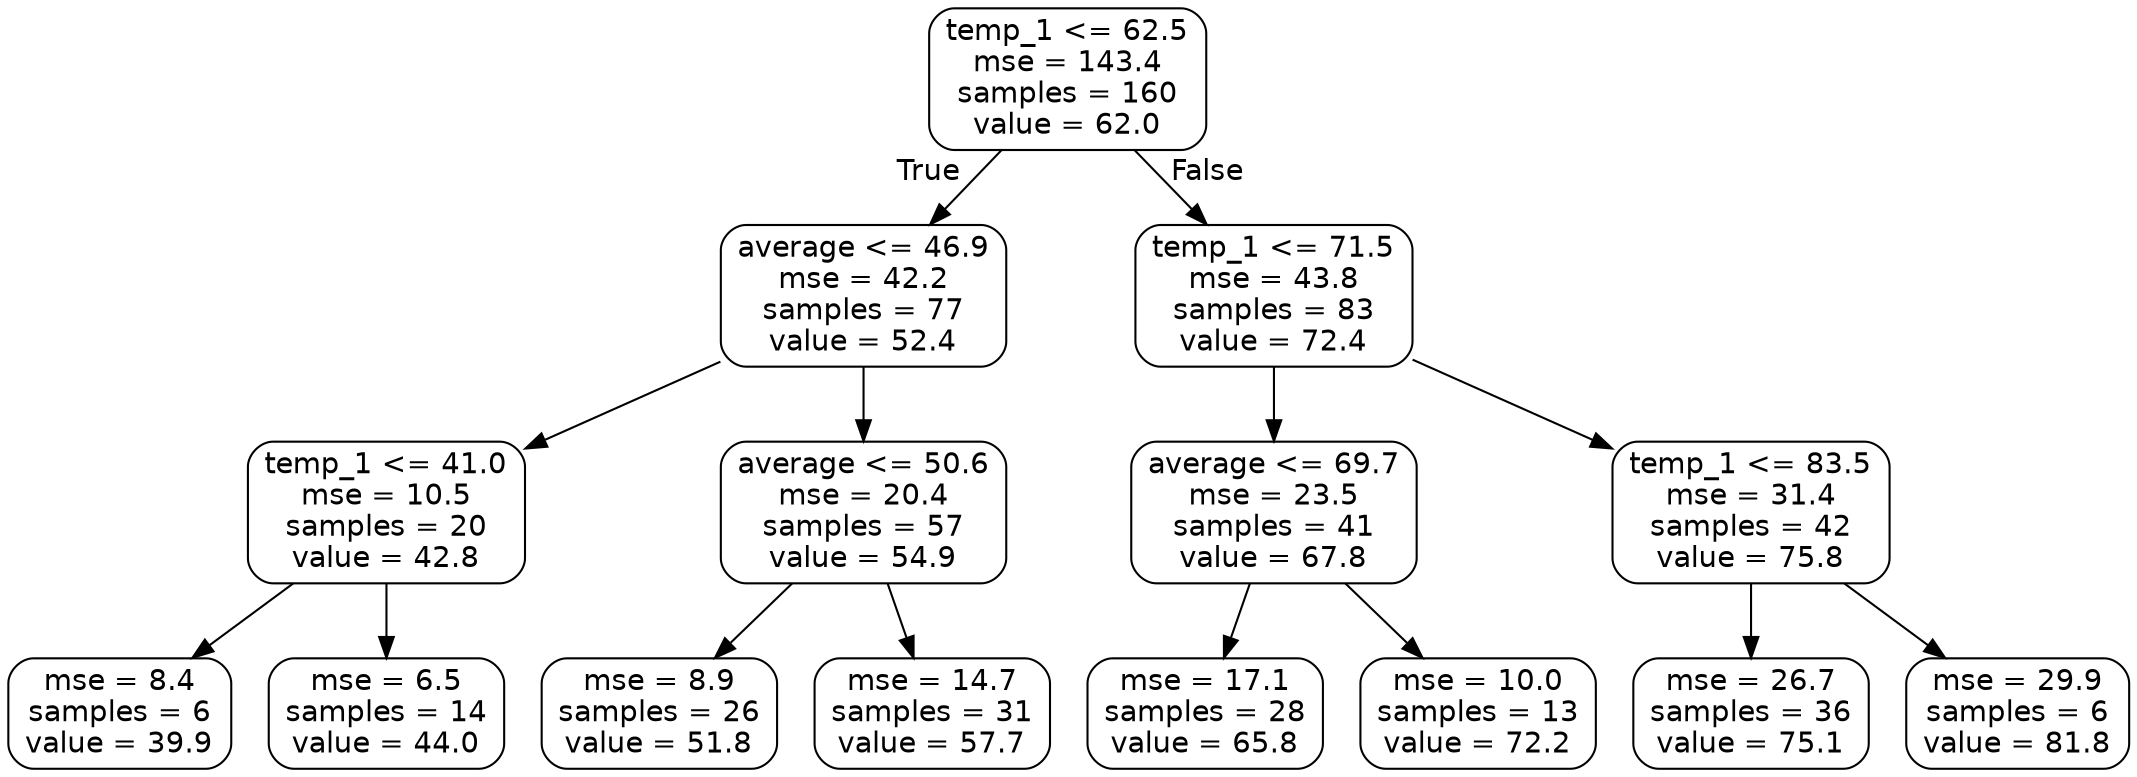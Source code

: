 digraph Tree {
node [shape=box, style="rounded", color="black", fontname=helvetica] ;
edge [fontname=helvetica] ;
0 [label="temp_1 <= 62.5\nmse = 143.4\nsamples = 160\nvalue = 62.0"] ;
1 [label="average <= 46.9\nmse = 42.2\nsamples = 77\nvalue = 52.4"] ;
0 -> 1 [labeldistance=2.5, labelangle=45, headlabel="True"] ;
2 [label="temp_1 <= 41.0\nmse = 10.5\nsamples = 20\nvalue = 42.8"] ;
1 -> 2 ;
3 [label="mse = 8.4\nsamples = 6\nvalue = 39.9"] ;
2 -> 3 ;
4 [label="mse = 6.5\nsamples = 14\nvalue = 44.0"] ;
2 -> 4 ;
5 [label="average <= 50.6\nmse = 20.4\nsamples = 57\nvalue = 54.9"] ;
1 -> 5 ;
6 [label="mse = 8.9\nsamples = 26\nvalue = 51.8"] ;
5 -> 6 ;
7 [label="mse = 14.7\nsamples = 31\nvalue = 57.7"] ;
5 -> 7 ;
8 [label="temp_1 <= 71.5\nmse = 43.8\nsamples = 83\nvalue = 72.4"] ;
0 -> 8 [labeldistance=2.5, labelangle=-45, headlabel="False"] ;
9 [label="average <= 69.7\nmse = 23.5\nsamples = 41\nvalue = 67.8"] ;
8 -> 9 ;
10 [label="mse = 17.1\nsamples = 28\nvalue = 65.8"] ;
9 -> 10 ;
11 [label="mse = 10.0\nsamples = 13\nvalue = 72.2"] ;
9 -> 11 ;
12 [label="temp_1 <= 83.5\nmse = 31.4\nsamples = 42\nvalue = 75.8"] ;
8 -> 12 ;
13 [label="mse = 26.7\nsamples = 36\nvalue = 75.1"] ;
12 -> 13 ;
14 [label="mse = 29.9\nsamples = 6\nvalue = 81.8"] ;
12 -> 14 ;
}